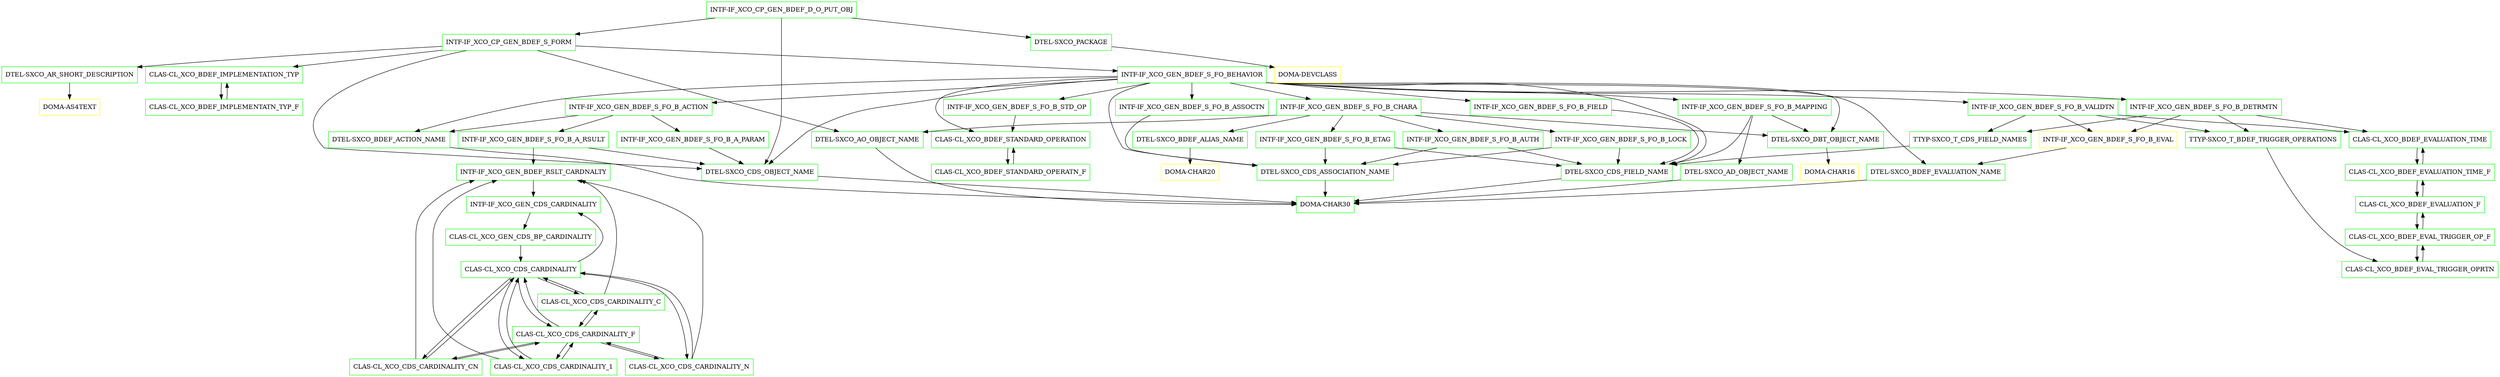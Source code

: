 digraph G {
  "INTF-IF_XCO_CP_GEN_BDEF_D_O_PUT_OBJ" [shape=box,color=green];
  "INTF-IF_XCO_CP_GEN_BDEF_S_FORM" [shape=box,color=green,URL="./INTF_IF_XCO_CP_GEN_BDEF_S_FORM.html"];
  "INTF-IF_XCO_GEN_BDEF_S_FO_BEHAVIOR" [shape=box,color=green,URL="./INTF_IF_XCO_GEN_BDEF_S_FO_BEHAVIOR.html"];
  "INTF-IF_XCO_GEN_BDEF_S_FO_B_DETRMTN" [shape=box,color=green,URL="./INTF_IF_XCO_GEN_BDEF_S_FO_B_DETRMTN.html"];
  "INTF-IF_XCO_GEN_BDEF_S_FO_B_EVAL" [shape=box,color=yellow,URL="./INTF_IF_XCO_GEN_BDEF_S_FO_B_EVAL.html"];
  "DTEL-SXCO_BDEF_EVALUATION_NAME" [shape=box,color=green,URL="./DTEL_SXCO_BDEF_EVALUATION_NAME.html"];
  "DOMA-CHAR30" [shape=box,color=green,URL="./DOMA_CHAR30.html"];
  "CLAS-CL_XCO_BDEF_EVALUATION_TIME" [shape=box,color=green,URL="./CLAS_CL_XCO_BDEF_EVALUATION_TIME.html"];
  "CLAS-CL_XCO_BDEF_EVALUATION_TIME_F" [shape=box,color=green,URL="./CLAS_CL_XCO_BDEF_EVALUATION_TIME_F.html"];
  "CLAS-CL_XCO_BDEF_EVALUATION_F" [shape=box,color=green,URL="./CLAS_CL_XCO_BDEF_EVALUATION_F.html"];
  "CLAS-CL_XCO_BDEF_EVAL_TRIGGER_OP_F" [shape=box,color=green,URL="./CLAS_CL_XCO_BDEF_EVAL_TRIGGER_OP_F.html"];
  "CLAS-CL_XCO_BDEF_EVAL_TRIGGER_OPRTN" [shape=box,color=green,URL="./CLAS_CL_XCO_BDEF_EVAL_TRIGGER_OPRTN.html"];
  "TTYP-SXCO_T_BDEF_TRIGGER_OPERATIONS" [shape=box,color=green,URL="./TTYP_SXCO_T_BDEF_TRIGGER_OPERATIONS.html"];
  "TTYP-SXCO_T_CDS_FIELD_NAMES" [shape=box,color=green,URL="./TTYP_SXCO_T_CDS_FIELD_NAMES.html"];
  "DTEL-SXCO_CDS_FIELD_NAME" [shape=box,color=green,URL="./DTEL_SXCO_CDS_FIELD_NAME.html"];
  "INTF-IF_XCO_GEN_BDEF_S_FO_B_VALIDTN" [shape=box,color=green,URL="./INTF_IF_XCO_GEN_BDEF_S_FO_B_VALIDTN.html"];
  "INTF-IF_XCO_GEN_BDEF_S_FO_B_MAPPING" [shape=box,color=green,URL="./INTF_IF_XCO_GEN_BDEF_S_FO_B_MAPPING.html"];
  "DTEL-SXCO_AD_OBJECT_NAME" [shape=box,color=green,URL="./DTEL_SXCO_AD_OBJECT_NAME.html"];
  "DTEL-SXCO_DBT_OBJECT_NAME" [shape=box,color=green,URL="./DTEL_SXCO_DBT_OBJECT_NAME.html"];
  "DOMA-CHAR16" [shape=box,color=yellow,URL="./DOMA_CHAR16.html"];
  "INTF-IF_XCO_GEN_BDEF_S_FO_B_ASSOCTN" [shape=box,color=green,URL="./INTF_IF_XCO_GEN_BDEF_S_FO_B_ASSOCTN.html"];
  "DTEL-SXCO_CDS_ASSOCIATION_NAME" [shape=box,color=green,URL="./DTEL_SXCO_CDS_ASSOCIATION_NAME.html"];
  "INTF-IF_XCO_GEN_BDEF_S_FO_B_ACTION" [shape=box,color=green,URL="./INTF_IF_XCO_GEN_BDEF_S_FO_B_ACTION.html"];
  "INTF-IF_XCO_GEN_BDEF_S_FO_B_A_PARAM" [shape=box,color=green,URL="./INTF_IF_XCO_GEN_BDEF_S_FO_B_A_PARAM.html"];
  "DTEL-SXCO_CDS_OBJECT_NAME" [shape=box,color=green,URL="./DTEL_SXCO_CDS_OBJECT_NAME.html"];
  "INTF-IF_XCO_GEN_BDEF_S_FO_B_A_RSULT" [shape=box,color=green,URL="./INTF_IF_XCO_GEN_BDEF_S_FO_B_A_RSULT.html"];
  "INTF-IF_XCO_GEN_BDEF_RSLT_CARDNALTY" [shape=box,color=green,URL="./INTF_IF_XCO_GEN_BDEF_RSLT_CARDNALTY.html"];
  "INTF-IF_XCO_GEN_CDS_CARDINALITY" [shape=box,color=green,URL="./INTF_IF_XCO_GEN_CDS_CARDINALITY.html"];
  "CLAS-CL_XCO_GEN_CDS_BP_CARDINALITY" [shape=box,color=green,URL="./CLAS_CL_XCO_GEN_CDS_BP_CARDINALITY.html"];
  "CLAS-CL_XCO_CDS_CARDINALITY" [shape=box,color=green,URL="./CLAS_CL_XCO_CDS_CARDINALITY.html"];
  "CLAS-CL_XCO_CDS_CARDINALITY_CN" [shape=box,color=green,URL="./CLAS_CL_XCO_CDS_CARDINALITY_CN.html"];
  "CLAS-CL_XCO_CDS_CARDINALITY_F" [shape=box,color=green,URL="./CLAS_CL_XCO_CDS_CARDINALITY_F.html"];
  "CLAS-CL_XCO_CDS_CARDINALITY_N" [shape=box,color=green,URL="./CLAS_CL_XCO_CDS_CARDINALITY_N.html"];
  "CLAS-CL_XCO_CDS_CARDINALITY_1" [shape=box,color=green,URL="./CLAS_CL_XCO_CDS_CARDINALITY_1.html"];
  "CLAS-CL_XCO_CDS_CARDINALITY_C" [shape=box,color=green,URL="./CLAS_CL_XCO_CDS_CARDINALITY_C.html"];
  "DTEL-SXCO_BDEF_ACTION_NAME" [shape=box,color=green,URL="./DTEL_SXCO_BDEF_ACTION_NAME.html"];
  "INTF-IF_XCO_GEN_BDEF_S_FO_B_STD_OP" [shape=box,color=green,URL="./INTF_IF_XCO_GEN_BDEF_S_FO_B_STD_OP.html"];
  "CLAS-CL_XCO_BDEF_STANDARD_OPERATION" [shape=box,color=green,URL="./CLAS_CL_XCO_BDEF_STANDARD_OPERATION.html"];
  "CLAS-CL_XCO_BDEF_STANDARD_OPERATN_F" [shape=box,color=green,URL="./CLAS_CL_XCO_BDEF_STANDARD_OPERATN_F.html"];
  "INTF-IF_XCO_GEN_BDEF_S_FO_B_FIELD" [shape=box,color=green,URL="./INTF_IF_XCO_GEN_BDEF_S_FO_B_FIELD.html"];
  "INTF-IF_XCO_GEN_BDEF_S_FO_B_CHARA" [shape=box,color=green,URL="./INTF_IF_XCO_GEN_BDEF_S_FO_B_CHARA.html"];
  "INTF-IF_XCO_GEN_BDEF_S_FO_B_AUTH" [shape=box,color=green,URL="./INTF_IF_XCO_GEN_BDEF_S_FO_B_AUTH.html"];
  "INTF-IF_XCO_GEN_BDEF_S_FO_B_LOCK" [shape=box,color=green,URL="./INTF_IF_XCO_GEN_BDEF_S_FO_B_LOCK.html"];
  "INTF-IF_XCO_GEN_BDEF_S_FO_B_ETAG" [shape=box,color=green,URL="./INTF_IF_XCO_GEN_BDEF_S_FO_B_ETAG.html"];
  "DTEL-SXCO_AO_OBJECT_NAME" [shape=box,color=green,URL="./DTEL_SXCO_AO_OBJECT_NAME.html"];
  "DTEL-SXCO_BDEF_ALIAS_NAME" [shape=box,color=green,URL="./DTEL_SXCO_BDEF_ALIAS_NAME.html"];
  "DOMA-CHAR20" [shape=box,color=yellow,URL="./DOMA_CHAR20.html"];
  "CLAS-CL_XCO_BDEF_IMPLEMENTATION_TYP" [shape=box,color=green,URL="./CLAS_CL_XCO_BDEF_IMPLEMENTATION_TYP.html"];
  "CLAS-CL_XCO_BDEF_IMPLEMENTATN_TYP_F" [shape=box,color=green,URL="./CLAS_CL_XCO_BDEF_IMPLEMENTATN_TYP_F.html"];
  "DTEL-SXCO_AR_SHORT_DESCRIPTION" [shape=box,color=green,URL="./DTEL_SXCO_AR_SHORT_DESCRIPTION.html"];
  "DOMA-AS4TEXT" [shape=box,color=yellow,URL="./DOMA_AS4TEXT.html"];
  "DTEL-SXCO_PACKAGE" [shape=box,color=green,URL="./DTEL_SXCO_PACKAGE.html"];
  "DOMA-DEVCLASS" [shape=box,color=yellow,URL="./DOMA_DEVCLASS.html"];
  "INTF-IF_XCO_CP_GEN_BDEF_D_O_PUT_OBJ" -> "DTEL-SXCO_CDS_OBJECT_NAME";
  "INTF-IF_XCO_CP_GEN_BDEF_D_O_PUT_OBJ" -> "DTEL-SXCO_PACKAGE";
  "INTF-IF_XCO_CP_GEN_BDEF_D_O_PUT_OBJ" -> "INTF-IF_XCO_CP_GEN_BDEF_S_FORM";
  "INTF-IF_XCO_CP_GEN_BDEF_S_FORM" -> "DTEL-SXCO_AR_SHORT_DESCRIPTION";
  "INTF-IF_XCO_CP_GEN_BDEF_S_FORM" -> "DTEL-SXCO_AO_OBJECT_NAME";
  "INTF-IF_XCO_CP_GEN_BDEF_S_FORM" -> "DTEL-SXCO_CDS_OBJECT_NAME";
  "INTF-IF_XCO_CP_GEN_BDEF_S_FORM" -> "CLAS-CL_XCO_BDEF_IMPLEMENTATION_TYP";
  "INTF-IF_XCO_CP_GEN_BDEF_S_FORM" -> "INTF-IF_XCO_GEN_BDEF_S_FO_BEHAVIOR";
  "INTF-IF_XCO_GEN_BDEF_S_FO_BEHAVIOR" -> "DTEL-SXCO_CDS_OBJECT_NAME";
  "INTF-IF_XCO_GEN_BDEF_S_FO_BEHAVIOR" -> "DTEL-SXCO_CDS_FIELD_NAME";
  "INTF-IF_XCO_GEN_BDEF_S_FO_BEHAVIOR" -> "DTEL-SXCO_BDEF_ACTION_NAME";
  "INTF-IF_XCO_GEN_BDEF_S_FO_BEHAVIOR" -> "DTEL-SXCO_CDS_ASSOCIATION_NAME";
  "INTF-IF_XCO_GEN_BDEF_S_FO_BEHAVIOR" -> "DTEL-SXCO_DBT_OBJECT_NAME";
  "INTF-IF_XCO_GEN_BDEF_S_FO_BEHAVIOR" -> "DTEL-SXCO_BDEF_EVALUATION_NAME";
  "INTF-IF_XCO_GEN_BDEF_S_FO_BEHAVIOR" -> "INTF-IF_XCO_GEN_BDEF_S_FO_B_CHARA";
  "INTF-IF_XCO_GEN_BDEF_S_FO_BEHAVIOR" -> "INTF-IF_XCO_GEN_BDEF_S_FO_B_FIELD";
  "INTF-IF_XCO_GEN_BDEF_S_FO_BEHAVIOR" -> "CLAS-CL_XCO_BDEF_STANDARD_OPERATION";
  "INTF-IF_XCO_GEN_BDEF_S_FO_BEHAVIOR" -> "INTF-IF_XCO_GEN_BDEF_S_FO_B_STD_OP";
  "INTF-IF_XCO_GEN_BDEF_S_FO_BEHAVIOR" -> "INTF-IF_XCO_GEN_BDEF_S_FO_B_ACTION";
  "INTF-IF_XCO_GEN_BDEF_S_FO_BEHAVIOR" -> "INTF-IF_XCO_GEN_BDEF_S_FO_B_ASSOCTN";
  "INTF-IF_XCO_GEN_BDEF_S_FO_BEHAVIOR" -> "INTF-IF_XCO_GEN_BDEF_S_FO_B_MAPPING";
  "INTF-IF_XCO_GEN_BDEF_S_FO_BEHAVIOR" -> "INTF-IF_XCO_GEN_BDEF_S_FO_B_VALIDTN";
  "INTF-IF_XCO_GEN_BDEF_S_FO_BEHAVIOR" -> "INTF-IF_XCO_GEN_BDEF_S_FO_B_DETRMTN";
  "INTF-IF_XCO_GEN_BDEF_S_FO_B_DETRMTN" -> "TTYP-SXCO_T_CDS_FIELD_NAMES";
  "INTF-IF_XCO_GEN_BDEF_S_FO_B_DETRMTN" -> "TTYP-SXCO_T_BDEF_TRIGGER_OPERATIONS";
  "INTF-IF_XCO_GEN_BDEF_S_FO_B_DETRMTN" -> "CLAS-CL_XCO_BDEF_EVALUATION_TIME";
  "INTF-IF_XCO_GEN_BDEF_S_FO_B_DETRMTN" -> "INTF-IF_XCO_GEN_BDEF_S_FO_B_EVAL";
  "INTF-IF_XCO_GEN_BDEF_S_FO_B_EVAL" -> "DTEL-SXCO_BDEF_EVALUATION_NAME";
  "DTEL-SXCO_BDEF_EVALUATION_NAME" -> "DOMA-CHAR30";
  "CLAS-CL_XCO_BDEF_EVALUATION_TIME" -> "CLAS-CL_XCO_BDEF_EVALUATION_TIME_F";
  "CLAS-CL_XCO_BDEF_EVALUATION_TIME_F" -> "CLAS-CL_XCO_BDEF_EVALUATION_F";
  "CLAS-CL_XCO_BDEF_EVALUATION_TIME_F" -> "CLAS-CL_XCO_BDEF_EVALUATION_TIME";
  "CLAS-CL_XCO_BDEF_EVALUATION_F" -> "CLAS-CL_XCO_BDEF_EVALUATION_TIME_F";
  "CLAS-CL_XCO_BDEF_EVALUATION_F" -> "CLAS-CL_XCO_BDEF_EVAL_TRIGGER_OP_F";
  "CLAS-CL_XCO_BDEF_EVAL_TRIGGER_OP_F" -> "CLAS-CL_XCO_BDEF_EVALUATION_F";
  "CLAS-CL_XCO_BDEF_EVAL_TRIGGER_OP_F" -> "CLAS-CL_XCO_BDEF_EVAL_TRIGGER_OPRTN";
  "CLAS-CL_XCO_BDEF_EVAL_TRIGGER_OPRTN" -> "CLAS-CL_XCO_BDEF_EVAL_TRIGGER_OP_F";
  "TTYP-SXCO_T_BDEF_TRIGGER_OPERATIONS" -> "CLAS-CL_XCO_BDEF_EVAL_TRIGGER_OPRTN";
  "TTYP-SXCO_T_CDS_FIELD_NAMES" -> "DTEL-SXCO_CDS_FIELD_NAME";
  "DTEL-SXCO_CDS_FIELD_NAME" -> "DOMA-CHAR30";
  "INTF-IF_XCO_GEN_BDEF_S_FO_B_VALIDTN" -> "TTYP-SXCO_T_CDS_FIELD_NAMES";
  "INTF-IF_XCO_GEN_BDEF_S_FO_B_VALIDTN" -> "TTYP-SXCO_T_BDEF_TRIGGER_OPERATIONS";
  "INTF-IF_XCO_GEN_BDEF_S_FO_B_VALIDTN" -> "CLAS-CL_XCO_BDEF_EVALUATION_TIME";
  "INTF-IF_XCO_GEN_BDEF_S_FO_B_VALIDTN" -> "INTF-IF_XCO_GEN_BDEF_S_FO_B_EVAL";
  "INTF-IF_XCO_GEN_BDEF_S_FO_B_MAPPING" -> "DTEL-SXCO_CDS_FIELD_NAME";
  "INTF-IF_XCO_GEN_BDEF_S_FO_B_MAPPING" -> "DTEL-SXCO_DBT_OBJECT_NAME";
  "INTF-IF_XCO_GEN_BDEF_S_FO_B_MAPPING" -> "DTEL-SXCO_AD_OBJECT_NAME";
  "DTEL-SXCO_AD_OBJECT_NAME" -> "DOMA-CHAR30";
  "DTEL-SXCO_DBT_OBJECT_NAME" -> "DOMA-CHAR16";
  "INTF-IF_XCO_GEN_BDEF_S_FO_B_ASSOCTN" -> "DTEL-SXCO_CDS_ASSOCIATION_NAME";
  "DTEL-SXCO_CDS_ASSOCIATION_NAME" -> "DOMA-CHAR30";
  "INTF-IF_XCO_GEN_BDEF_S_FO_B_ACTION" -> "DTEL-SXCO_BDEF_ACTION_NAME";
  "INTF-IF_XCO_GEN_BDEF_S_FO_B_ACTION" -> "INTF-IF_XCO_GEN_BDEF_S_FO_B_A_RSULT";
  "INTF-IF_XCO_GEN_BDEF_S_FO_B_ACTION" -> "INTF-IF_XCO_GEN_BDEF_S_FO_B_A_PARAM";
  "INTF-IF_XCO_GEN_BDEF_S_FO_B_A_PARAM" -> "DTEL-SXCO_CDS_OBJECT_NAME";
  "DTEL-SXCO_CDS_OBJECT_NAME" -> "DOMA-CHAR30";
  "INTF-IF_XCO_GEN_BDEF_S_FO_B_A_RSULT" -> "DTEL-SXCO_CDS_OBJECT_NAME";
  "INTF-IF_XCO_GEN_BDEF_S_FO_B_A_RSULT" -> "INTF-IF_XCO_GEN_BDEF_RSLT_CARDNALTY";
  "INTF-IF_XCO_GEN_BDEF_RSLT_CARDNALTY" -> "INTF-IF_XCO_GEN_CDS_CARDINALITY";
  "INTF-IF_XCO_GEN_CDS_CARDINALITY" -> "CLAS-CL_XCO_GEN_CDS_BP_CARDINALITY";
  "CLAS-CL_XCO_GEN_CDS_BP_CARDINALITY" -> "CLAS-CL_XCO_CDS_CARDINALITY";
  "CLAS-CL_XCO_CDS_CARDINALITY" -> "CLAS-CL_XCO_CDS_CARDINALITY_F";
  "CLAS-CL_XCO_CDS_CARDINALITY" -> "CLAS-CL_XCO_CDS_CARDINALITY_1";
  "CLAS-CL_XCO_CDS_CARDINALITY" -> "CLAS-CL_XCO_CDS_CARDINALITY_C";
  "CLAS-CL_XCO_CDS_CARDINALITY" -> "CLAS-CL_XCO_CDS_CARDINALITY_N";
  "CLAS-CL_XCO_CDS_CARDINALITY" -> "CLAS-CL_XCO_CDS_CARDINALITY_CN";
  "CLAS-CL_XCO_CDS_CARDINALITY" -> "INTF-IF_XCO_GEN_CDS_CARDINALITY";
  "CLAS-CL_XCO_CDS_CARDINALITY_CN" -> "CLAS-CL_XCO_CDS_CARDINALITY";
  "CLAS-CL_XCO_CDS_CARDINALITY_CN" -> "CLAS-CL_XCO_CDS_CARDINALITY_F";
  "CLAS-CL_XCO_CDS_CARDINALITY_CN" -> "INTF-IF_XCO_GEN_BDEF_RSLT_CARDNALTY";
  "CLAS-CL_XCO_CDS_CARDINALITY_F" -> "CLAS-CL_XCO_CDS_CARDINALITY_C";
  "CLAS-CL_XCO_CDS_CARDINALITY_F" -> "CLAS-CL_XCO_CDS_CARDINALITY_1";
  "CLAS-CL_XCO_CDS_CARDINALITY_F" -> "CLAS-CL_XCO_CDS_CARDINALITY_CN";
  "CLAS-CL_XCO_CDS_CARDINALITY_F" -> "CLAS-CL_XCO_CDS_CARDINALITY_N";
  "CLAS-CL_XCO_CDS_CARDINALITY_F" -> "CLAS-CL_XCO_CDS_CARDINALITY";
  "CLAS-CL_XCO_CDS_CARDINALITY_N" -> "CLAS-CL_XCO_CDS_CARDINALITY";
  "CLAS-CL_XCO_CDS_CARDINALITY_N" -> "CLAS-CL_XCO_CDS_CARDINALITY_F";
  "CLAS-CL_XCO_CDS_CARDINALITY_N" -> "INTF-IF_XCO_GEN_BDEF_RSLT_CARDNALTY";
  "CLAS-CL_XCO_CDS_CARDINALITY_1" -> "CLAS-CL_XCO_CDS_CARDINALITY";
  "CLAS-CL_XCO_CDS_CARDINALITY_1" -> "CLAS-CL_XCO_CDS_CARDINALITY_F";
  "CLAS-CL_XCO_CDS_CARDINALITY_1" -> "INTF-IF_XCO_GEN_BDEF_RSLT_CARDNALTY";
  "CLAS-CL_XCO_CDS_CARDINALITY_C" -> "CLAS-CL_XCO_CDS_CARDINALITY";
  "CLAS-CL_XCO_CDS_CARDINALITY_C" -> "CLAS-CL_XCO_CDS_CARDINALITY_F";
  "CLAS-CL_XCO_CDS_CARDINALITY_C" -> "INTF-IF_XCO_GEN_BDEF_RSLT_CARDNALTY";
  "DTEL-SXCO_BDEF_ACTION_NAME" -> "DOMA-CHAR30";
  "INTF-IF_XCO_GEN_BDEF_S_FO_B_STD_OP" -> "CLAS-CL_XCO_BDEF_STANDARD_OPERATION";
  "CLAS-CL_XCO_BDEF_STANDARD_OPERATION" -> "CLAS-CL_XCO_BDEF_STANDARD_OPERATN_F";
  "CLAS-CL_XCO_BDEF_STANDARD_OPERATN_F" -> "CLAS-CL_XCO_BDEF_STANDARD_OPERATION";
  "INTF-IF_XCO_GEN_BDEF_S_FO_B_FIELD" -> "DTEL-SXCO_CDS_FIELD_NAME";
  "INTF-IF_XCO_GEN_BDEF_S_FO_B_CHARA" -> "DTEL-SXCO_BDEF_ALIAS_NAME";
  "INTF-IF_XCO_GEN_BDEF_S_FO_B_CHARA" -> "DTEL-SXCO_AO_OBJECT_NAME";
  "INTF-IF_XCO_GEN_BDEF_S_FO_B_CHARA" -> "DTEL-SXCO_DBT_OBJECT_NAME";
  "INTF-IF_XCO_GEN_BDEF_S_FO_B_CHARA" -> "INTF-IF_XCO_GEN_BDEF_S_FO_B_ETAG";
  "INTF-IF_XCO_GEN_BDEF_S_FO_B_CHARA" -> "INTF-IF_XCO_GEN_BDEF_S_FO_B_LOCK";
  "INTF-IF_XCO_GEN_BDEF_S_FO_B_CHARA" -> "INTF-IF_XCO_GEN_BDEF_S_FO_B_AUTH";
  "INTF-IF_XCO_GEN_BDEF_S_FO_B_AUTH" -> "DTEL-SXCO_CDS_FIELD_NAME";
  "INTF-IF_XCO_GEN_BDEF_S_FO_B_AUTH" -> "DTEL-SXCO_CDS_ASSOCIATION_NAME";
  "INTF-IF_XCO_GEN_BDEF_S_FO_B_LOCK" -> "DTEL-SXCO_CDS_FIELD_NAME";
  "INTF-IF_XCO_GEN_BDEF_S_FO_B_LOCK" -> "DTEL-SXCO_CDS_ASSOCIATION_NAME";
  "INTF-IF_XCO_GEN_BDEF_S_FO_B_ETAG" -> "DTEL-SXCO_CDS_FIELD_NAME";
  "INTF-IF_XCO_GEN_BDEF_S_FO_B_ETAG" -> "DTEL-SXCO_CDS_ASSOCIATION_NAME";
  "DTEL-SXCO_AO_OBJECT_NAME" -> "DOMA-CHAR30";
  "DTEL-SXCO_BDEF_ALIAS_NAME" -> "DOMA-CHAR20";
  "CLAS-CL_XCO_BDEF_IMPLEMENTATION_TYP" -> "CLAS-CL_XCO_BDEF_IMPLEMENTATN_TYP_F";
  "CLAS-CL_XCO_BDEF_IMPLEMENTATN_TYP_F" -> "CLAS-CL_XCO_BDEF_IMPLEMENTATION_TYP";
  "DTEL-SXCO_AR_SHORT_DESCRIPTION" -> "DOMA-AS4TEXT";
  "DTEL-SXCO_PACKAGE" -> "DOMA-DEVCLASS";
}
